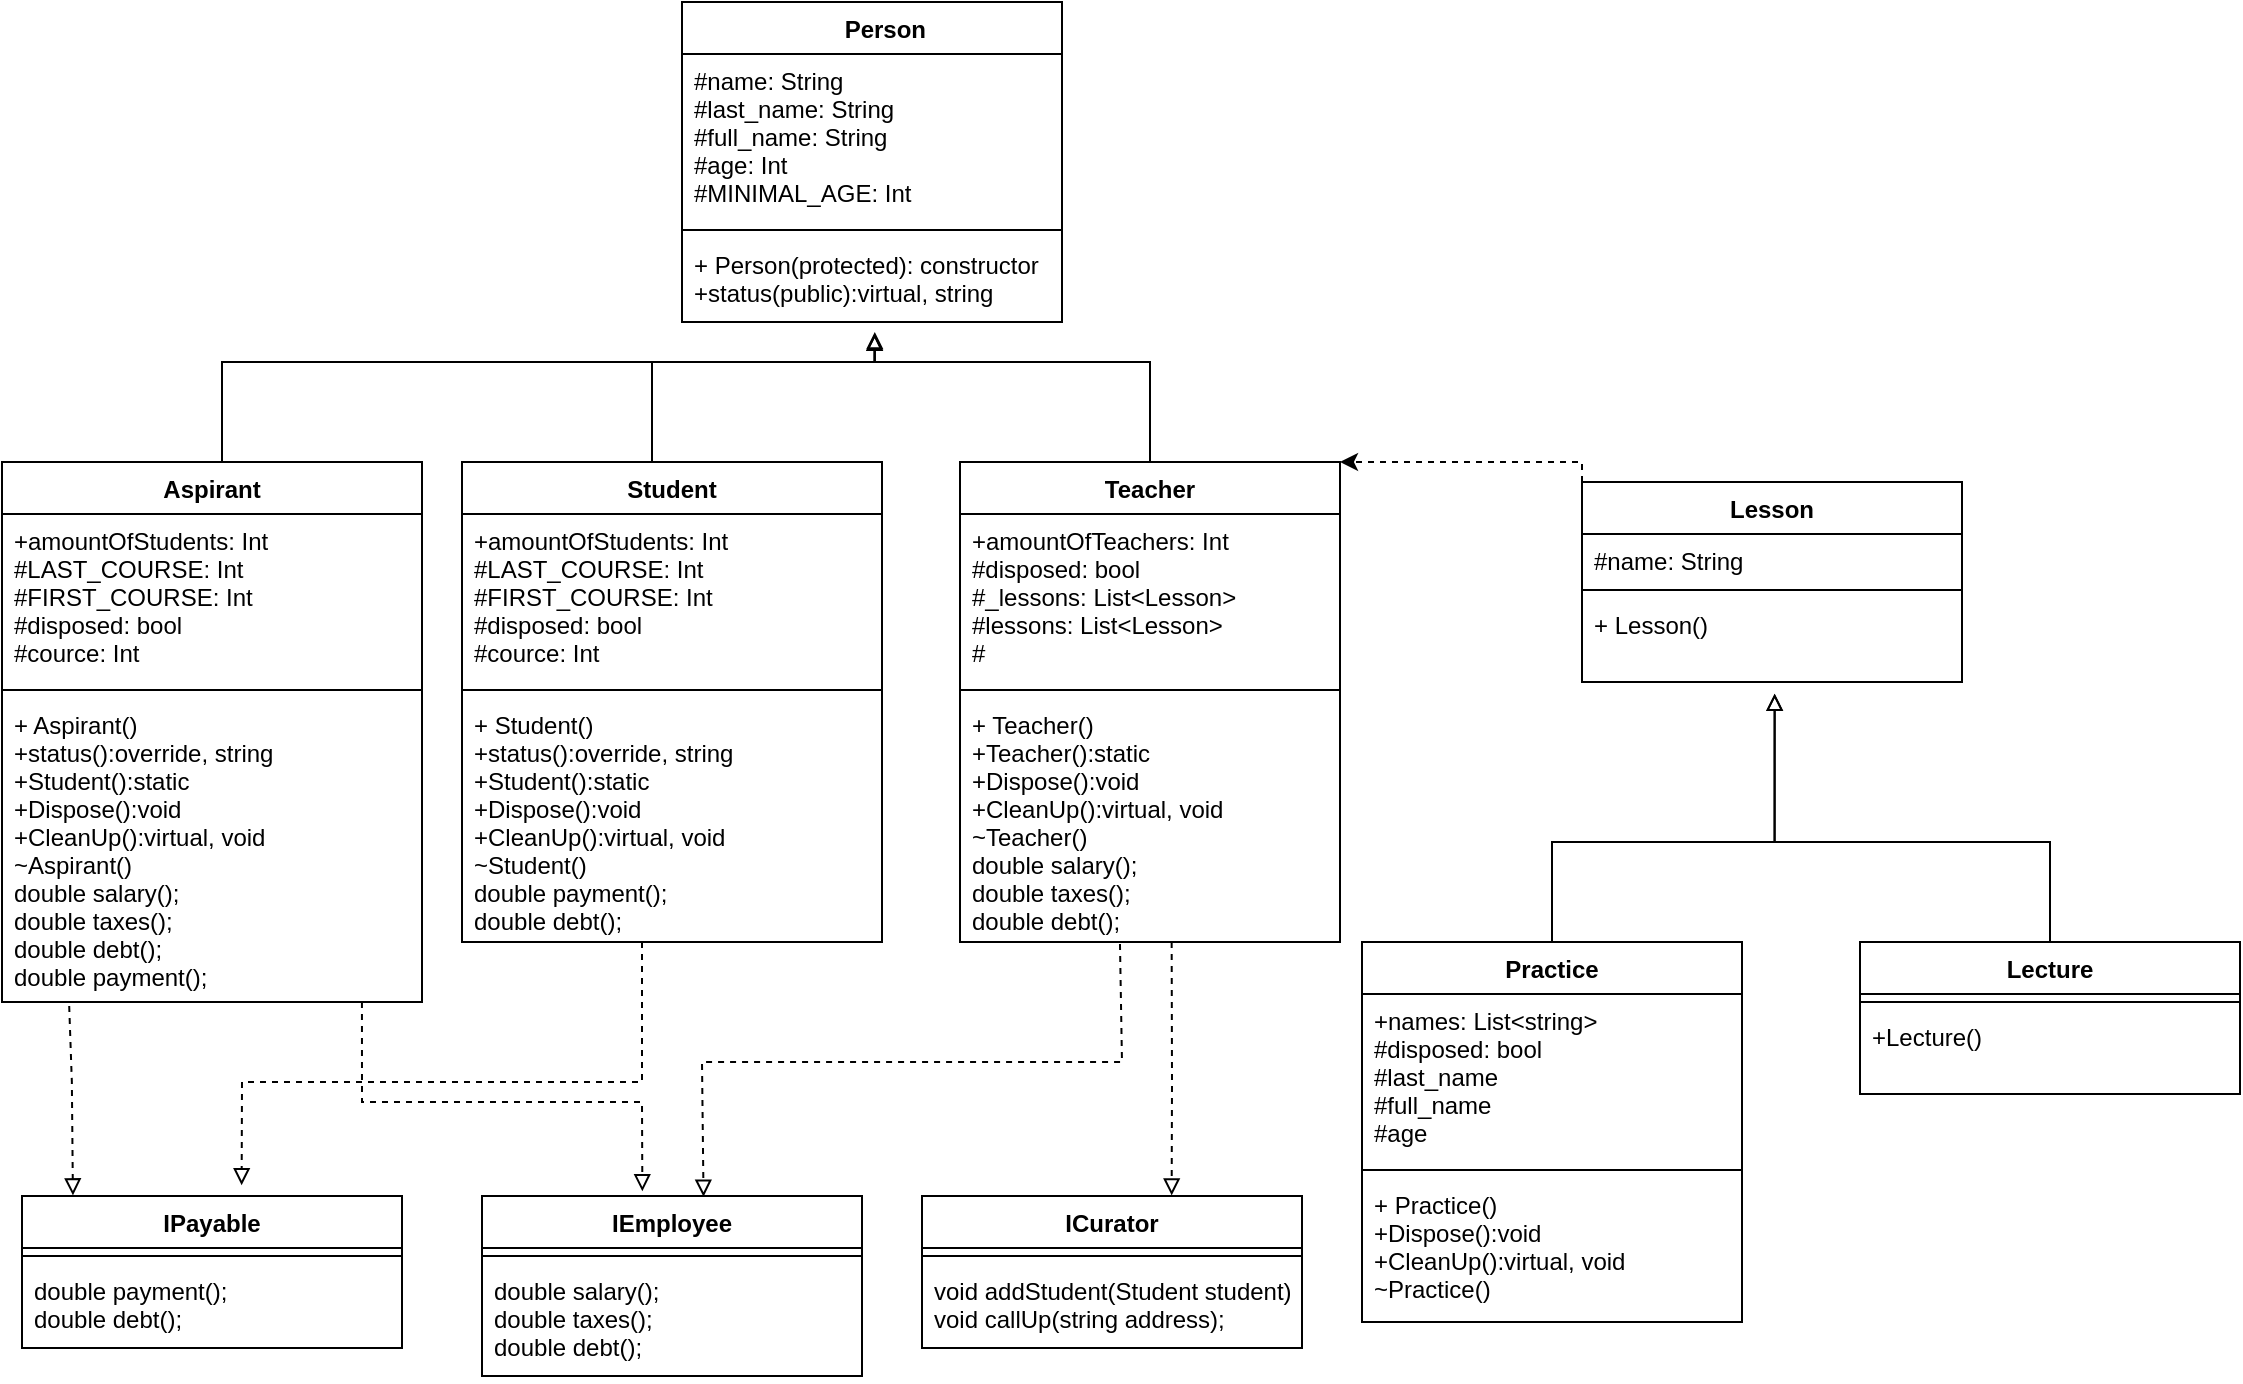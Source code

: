 <mxfile version="20.5.3" type="github">
  <diagram id="Dr2x7XwVAnWAEyWrlXYZ" name="Страница 1">
    <mxGraphModel dx="1627" dy="399" grid="1" gridSize="10" guides="1" tooltips="1" connect="1" arrows="1" fold="1" page="1" pageScale="1" pageWidth="827" pageHeight="1169" math="0" shadow="0">
      <root>
        <mxCell id="0" />
        <mxCell id="1" parent="0" />
        <mxCell id="Jb1I6QxxHUKZY7F4_cGY-1" value="    Person" style="swimlane;fontStyle=1;align=center;verticalAlign=top;childLayout=stackLayout;horizontal=1;startSize=26;horizontalStack=0;resizeParent=1;resizeParentMax=0;resizeLast=0;collapsible=1;marginBottom=0;" parent="1" vertex="1">
          <mxGeometry x="180" y="70" width="190" height="160" as="geometry" />
        </mxCell>
        <mxCell id="Jb1I6QxxHUKZY7F4_cGY-2" value="#name: String&#xa;#last_name: String&#xa;#full_name: String&#xa;#age: Int&#xa;#MINIMAL_AGE: Int" style="text;strokeColor=none;fillColor=none;align=left;verticalAlign=top;spacingLeft=4;spacingRight=4;overflow=hidden;rotatable=0;points=[[0,0.5],[1,0.5]];portConstraint=eastwest;" parent="Jb1I6QxxHUKZY7F4_cGY-1" vertex="1">
          <mxGeometry y="26" width="190" height="84" as="geometry" />
        </mxCell>
        <mxCell id="Jb1I6QxxHUKZY7F4_cGY-3" value="" style="line;strokeWidth=1;fillColor=none;align=left;verticalAlign=middle;spacingTop=-1;spacingLeft=3;spacingRight=3;rotatable=0;labelPosition=right;points=[];portConstraint=eastwest;strokeColor=inherit;" parent="Jb1I6QxxHUKZY7F4_cGY-1" vertex="1">
          <mxGeometry y="110" width="190" height="8" as="geometry" />
        </mxCell>
        <mxCell id="Jb1I6QxxHUKZY7F4_cGY-4" value="+ Person(protected): constructor&#xa;+status(public):virtual, string" style="text;strokeColor=none;fillColor=none;align=left;verticalAlign=top;spacingLeft=4;spacingRight=4;overflow=hidden;rotatable=0;points=[[0,0.5],[1,0.5]];portConstraint=eastwest;" parent="Jb1I6QxxHUKZY7F4_cGY-1" vertex="1">
          <mxGeometry y="118" width="190" height="42" as="geometry" />
        </mxCell>
        <mxCell id="Jb1I6QxxHUKZY7F4_cGY-13" style="edgeStyle=orthogonalEdgeStyle;rounded=0;orthogonalLoop=1;jettySize=auto;html=1;exitX=0.5;exitY=0;exitDx=0;exitDy=0;entryX=0.507;entryY=1.139;entryDx=0;entryDy=0;entryPerimeter=0;endArrow=block;endFill=0;" parent="1" source="Jb1I6QxxHUKZY7F4_cGY-5" target="Jb1I6QxxHUKZY7F4_cGY-4" edge="1">
          <mxGeometry relative="1" as="geometry">
            <Array as="points">
              <mxPoint x="165" y="250" />
              <mxPoint x="276" y="250" />
            </Array>
          </mxGeometry>
        </mxCell>
        <mxCell id="Jb1I6QxxHUKZY7F4_cGY-5" value="Student" style="swimlane;fontStyle=1;align=center;verticalAlign=top;childLayout=stackLayout;horizontal=1;startSize=26;horizontalStack=0;resizeParent=1;resizeParentMax=0;resizeLast=0;collapsible=1;marginBottom=0;" parent="1" vertex="1">
          <mxGeometry x="70" y="300" width="210" height="240" as="geometry" />
        </mxCell>
        <mxCell id="Jb1I6QxxHUKZY7F4_cGY-6" value="+amountOfStudents: Int&#xa;#LAST_COURSE: Int&#xa;#FIRST_COURSE: Int&#xa;#disposed: bool&#xa;#cource: Int&#xa;" style="text;strokeColor=none;fillColor=none;align=left;verticalAlign=top;spacingLeft=4;spacingRight=4;overflow=hidden;rotatable=0;points=[[0,0.5],[1,0.5]];portConstraint=eastwest;" parent="Jb1I6QxxHUKZY7F4_cGY-5" vertex="1">
          <mxGeometry y="26" width="210" height="84" as="geometry" />
        </mxCell>
        <mxCell id="Jb1I6QxxHUKZY7F4_cGY-7" value="" style="line;strokeWidth=1;fillColor=none;align=left;verticalAlign=middle;spacingTop=-1;spacingLeft=3;spacingRight=3;rotatable=0;labelPosition=right;points=[];portConstraint=eastwest;strokeColor=inherit;" parent="Jb1I6QxxHUKZY7F4_cGY-5" vertex="1">
          <mxGeometry y="110" width="210" height="8" as="geometry" />
        </mxCell>
        <mxCell id="Jb1I6QxxHUKZY7F4_cGY-8" value="+ Student()&#xa;+status():override, string&#xa;+Student():static&#xa;+Dispose():void&#xa;+CleanUp():virtual, void&#xa;~Student()&#xa;double payment();&#xa;double debt();&#xa;" style="text;strokeColor=none;fillColor=none;align=left;verticalAlign=top;spacingLeft=4;spacingRight=4;overflow=hidden;rotatable=0;points=[[0,0.5],[1,0.5]];portConstraint=eastwest;" parent="Jb1I6QxxHUKZY7F4_cGY-5" vertex="1">
          <mxGeometry y="118" width="210" height="122" as="geometry" />
        </mxCell>
        <mxCell id="Jb1I6QxxHUKZY7F4_cGY-14" style="edgeStyle=orthogonalEdgeStyle;rounded=0;orthogonalLoop=1;jettySize=auto;html=1;exitX=0.5;exitY=0;exitDx=0;exitDy=0;entryX=0.507;entryY=1.139;entryDx=0;entryDy=0;entryPerimeter=0;endArrow=block;endFill=0;" parent="1" source="Jb1I6QxxHUKZY7F4_cGY-9" target="Jb1I6QxxHUKZY7F4_cGY-4" edge="1">
          <mxGeometry relative="1" as="geometry">
            <Array as="points">
              <mxPoint x="414" y="250" />
              <mxPoint x="276" y="250" />
            </Array>
          </mxGeometry>
        </mxCell>
        <mxCell id="Jb1I6QxxHUKZY7F4_cGY-9" value="Teacher" style="swimlane;fontStyle=1;align=center;verticalAlign=top;childLayout=stackLayout;horizontal=1;startSize=26;horizontalStack=0;resizeParent=1;resizeParentMax=0;resizeLast=0;collapsible=1;marginBottom=0;" parent="1" vertex="1">
          <mxGeometry x="319" y="300" width="190" height="240" as="geometry" />
        </mxCell>
        <mxCell id="Jb1I6QxxHUKZY7F4_cGY-10" value="+amountOfTeachers: Int&#xa;#disposed: bool&#xa;#_lessons: List&lt;Lesson&gt;&#xa;#lessons: List&lt;Lesson&gt;&#xa;#&#xa;" style="text;strokeColor=none;fillColor=none;align=left;verticalAlign=top;spacingLeft=4;spacingRight=4;overflow=hidden;rotatable=0;points=[[0,0.5],[1,0.5]];portConstraint=eastwest;" parent="Jb1I6QxxHUKZY7F4_cGY-9" vertex="1">
          <mxGeometry y="26" width="190" height="84" as="geometry" />
        </mxCell>
        <mxCell id="Jb1I6QxxHUKZY7F4_cGY-11" value="" style="line;strokeWidth=1;fillColor=none;align=left;verticalAlign=middle;spacingTop=-1;spacingLeft=3;spacingRight=3;rotatable=0;labelPosition=right;points=[];portConstraint=eastwest;strokeColor=inherit;" parent="Jb1I6QxxHUKZY7F4_cGY-9" vertex="1">
          <mxGeometry y="110" width="190" height="8" as="geometry" />
        </mxCell>
        <mxCell id="Jb1I6QxxHUKZY7F4_cGY-12" value="+ Teacher()&#xa;+Teacher():static&#xa;+Dispose():void&#xa;+CleanUp():virtual, void&#xa;~Teacher()&#xa;double salary();&#xa;double taxes();&#xa;double debt();" style="text;strokeColor=none;fillColor=none;align=left;verticalAlign=top;spacingLeft=4;spacingRight=4;overflow=hidden;rotatable=0;points=[[0,0.5],[1,0.5]];portConstraint=eastwest;" parent="Jb1I6QxxHUKZY7F4_cGY-9" vertex="1">
          <mxGeometry y="118" width="190" height="122" as="geometry" />
        </mxCell>
        <mxCell id="Jb1I6QxxHUKZY7F4_cGY-29" style="edgeStyle=orthogonalEdgeStyle;rounded=0;orthogonalLoop=1;jettySize=auto;html=1;exitX=0;exitY=0;exitDx=0;exitDy=0;entryX=1;entryY=0;entryDx=0;entryDy=0;endArrow=classic;endFill=1;dashed=1;" parent="1" source="Jb1I6QxxHUKZY7F4_cGY-15" target="Jb1I6QxxHUKZY7F4_cGY-9" edge="1">
          <mxGeometry relative="1" as="geometry">
            <Array as="points">
              <mxPoint x="630" y="300" />
            </Array>
          </mxGeometry>
        </mxCell>
        <mxCell id="Jb1I6QxxHUKZY7F4_cGY-15" value="Lesson" style="swimlane;fontStyle=1;align=center;verticalAlign=top;childLayout=stackLayout;horizontal=1;startSize=26;horizontalStack=0;resizeParent=1;resizeParentMax=0;resizeLast=0;collapsible=1;marginBottom=0;" parent="1" vertex="1">
          <mxGeometry x="630" y="310" width="190" height="100" as="geometry" />
        </mxCell>
        <mxCell id="Jb1I6QxxHUKZY7F4_cGY-16" value="#name: String&#xa;" style="text;strokeColor=none;fillColor=none;align=left;verticalAlign=top;spacingLeft=4;spacingRight=4;overflow=hidden;rotatable=0;points=[[0,0.5],[1,0.5]];portConstraint=eastwest;" parent="Jb1I6QxxHUKZY7F4_cGY-15" vertex="1">
          <mxGeometry y="26" width="190" height="24" as="geometry" />
        </mxCell>
        <mxCell id="Jb1I6QxxHUKZY7F4_cGY-17" value="" style="line;strokeWidth=1;fillColor=none;align=left;verticalAlign=middle;spacingTop=-1;spacingLeft=3;spacingRight=3;rotatable=0;labelPosition=right;points=[];portConstraint=eastwest;strokeColor=inherit;" parent="Jb1I6QxxHUKZY7F4_cGY-15" vertex="1">
          <mxGeometry y="50" width="190" height="8" as="geometry" />
        </mxCell>
        <mxCell id="Jb1I6QxxHUKZY7F4_cGY-18" value="+ Lesson()" style="text;strokeColor=none;fillColor=none;align=left;verticalAlign=top;spacingLeft=4;spacingRight=4;overflow=hidden;rotatable=0;points=[[0,0.5],[1,0.5]];portConstraint=eastwest;" parent="Jb1I6QxxHUKZY7F4_cGY-15" vertex="1">
          <mxGeometry y="58" width="190" height="42" as="geometry" />
        </mxCell>
        <mxCell id="Jb1I6QxxHUKZY7F4_cGY-19" style="edgeStyle=orthogonalEdgeStyle;rounded=0;orthogonalLoop=1;jettySize=auto;html=1;exitX=0.5;exitY=0;exitDx=0;exitDy=0;entryX=0.507;entryY=1.139;entryDx=0;entryDy=0;entryPerimeter=0;endArrow=block;endFill=0;" parent="1" source="Jb1I6QxxHUKZY7F4_cGY-20" target="Jb1I6QxxHUKZY7F4_cGY-18" edge="1">
          <mxGeometry relative="1" as="geometry">
            <Array as="points">
              <mxPoint x="615" y="490" />
              <mxPoint x="726" y="490" />
            </Array>
          </mxGeometry>
        </mxCell>
        <mxCell id="Jb1I6QxxHUKZY7F4_cGY-20" value="Practice" style="swimlane;fontStyle=1;align=center;verticalAlign=top;childLayout=stackLayout;horizontal=1;startSize=26;horizontalStack=0;resizeParent=1;resizeParentMax=0;resizeLast=0;collapsible=1;marginBottom=0;" parent="1" vertex="1">
          <mxGeometry x="520" y="540" width="190" height="190" as="geometry" />
        </mxCell>
        <mxCell id="Jb1I6QxxHUKZY7F4_cGY-21" value="+names: List&lt;string&gt;&#xa;#disposed: bool&#xa;#last_name&#xa;#full_name&#xa;#age&#xa;" style="text;strokeColor=none;fillColor=none;align=left;verticalAlign=top;spacingLeft=4;spacingRight=4;overflow=hidden;rotatable=0;points=[[0,0.5],[1,0.5]];portConstraint=eastwest;" parent="Jb1I6QxxHUKZY7F4_cGY-20" vertex="1">
          <mxGeometry y="26" width="190" height="84" as="geometry" />
        </mxCell>
        <mxCell id="Jb1I6QxxHUKZY7F4_cGY-22" value="" style="line;strokeWidth=1;fillColor=none;align=left;verticalAlign=middle;spacingTop=-1;spacingLeft=3;spacingRight=3;rotatable=0;labelPosition=right;points=[];portConstraint=eastwest;strokeColor=inherit;" parent="Jb1I6QxxHUKZY7F4_cGY-20" vertex="1">
          <mxGeometry y="110" width="190" height="8" as="geometry" />
        </mxCell>
        <mxCell id="Jb1I6QxxHUKZY7F4_cGY-23" value="+ Practice()&#xa;+Dispose():void&#xa;+CleanUp():virtual, void&#xa;~Practice()" style="text;strokeColor=none;fillColor=none;align=left;verticalAlign=top;spacingLeft=4;spacingRight=4;overflow=hidden;rotatable=0;points=[[0,0.5],[1,0.5]];portConstraint=eastwest;" parent="Jb1I6QxxHUKZY7F4_cGY-20" vertex="1">
          <mxGeometry y="118" width="190" height="72" as="geometry" />
        </mxCell>
        <mxCell id="Jb1I6QxxHUKZY7F4_cGY-24" style="edgeStyle=orthogonalEdgeStyle;rounded=0;orthogonalLoop=1;jettySize=auto;html=1;exitX=0.5;exitY=0;exitDx=0;exitDy=0;entryX=0.507;entryY=1.139;entryDx=0;entryDy=0;entryPerimeter=0;endArrow=block;endFill=0;" parent="1" source="Jb1I6QxxHUKZY7F4_cGY-25" target="Jb1I6QxxHUKZY7F4_cGY-18" edge="1">
          <mxGeometry relative="1" as="geometry">
            <Array as="points">
              <mxPoint x="864" y="490" />
              <mxPoint x="726" y="490" />
            </Array>
          </mxGeometry>
        </mxCell>
        <mxCell id="Jb1I6QxxHUKZY7F4_cGY-25" value="Lecture" style="swimlane;fontStyle=1;align=center;verticalAlign=top;childLayout=stackLayout;horizontal=1;startSize=26;horizontalStack=0;resizeParent=1;resizeParentMax=0;resizeLast=0;collapsible=1;marginBottom=0;" parent="1" vertex="1">
          <mxGeometry x="769" y="540" width="190" height="76" as="geometry" />
        </mxCell>
        <mxCell id="Jb1I6QxxHUKZY7F4_cGY-27" value="" style="line;strokeWidth=1;fillColor=none;align=left;verticalAlign=middle;spacingTop=-1;spacingLeft=3;spacingRight=3;rotatable=0;labelPosition=right;points=[];portConstraint=eastwest;strokeColor=inherit;" parent="Jb1I6QxxHUKZY7F4_cGY-25" vertex="1">
          <mxGeometry y="26" width="190" height="8" as="geometry" />
        </mxCell>
        <mxCell id="Jb1I6QxxHUKZY7F4_cGY-28" value="+Lecture()" style="text;strokeColor=none;fillColor=none;align=left;verticalAlign=top;spacingLeft=4;spacingRight=4;overflow=hidden;rotatable=0;points=[[0,0.5],[1,0.5]];portConstraint=eastwest;" parent="Jb1I6QxxHUKZY7F4_cGY-25" vertex="1">
          <mxGeometry y="34" width="190" height="42" as="geometry" />
        </mxCell>
        <mxCell id="9paZ88hgSjCSW_7utqk2-1" value="IPayable" style="swimlane;fontStyle=1;align=center;verticalAlign=top;childLayout=stackLayout;horizontal=1;startSize=26;horizontalStack=0;resizeParent=1;resizeParentMax=0;resizeLast=0;collapsible=1;marginBottom=0;" vertex="1" parent="1">
          <mxGeometry x="-150" y="667" width="190" height="76" as="geometry" />
        </mxCell>
        <mxCell id="9paZ88hgSjCSW_7utqk2-2" value="" style="line;strokeWidth=1;fillColor=none;align=left;verticalAlign=middle;spacingTop=-1;spacingLeft=3;spacingRight=3;rotatable=0;labelPosition=right;points=[];portConstraint=eastwest;strokeColor=inherit;" vertex="1" parent="9paZ88hgSjCSW_7utqk2-1">
          <mxGeometry y="26" width="190" height="8" as="geometry" />
        </mxCell>
        <mxCell id="9paZ88hgSjCSW_7utqk2-3" value="double payment();&#xa;double debt();&#xa;" style="text;strokeColor=none;fillColor=none;align=left;verticalAlign=top;spacingLeft=4;spacingRight=4;overflow=hidden;rotatable=0;points=[[0,0.5],[1,0.5]];portConstraint=eastwest;" vertex="1" parent="9paZ88hgSjCSW_7utqk2-1">
          <mxGeometry y="34" width="190" height="42" as="geometry" />
        </mxCell>
        <mxCell id="9paZ88hgSjCSW_7utqk2-4" value="IEmployee" style="swimlane;fontStyle=1;align=center;verticalAlign=top;childLayout=stackLayout;horizontal=1;startSize=26;horizontalStack=0;resizeParent=1;resizeParentMax=0;resizeLast=0;collapsible=1;marginBottom=0;" vertex="1" parent="1">
          <mxGeometry x="80" y="667" width="190" height="90" as="geometry" />
        </mxCell>
        <mxCell id="9paZ88hgSjCSW_7utqk2-5" value="" style="line;strokeWidth=1;fillColor=none;align=left;verticalAlign=middle;spacingTop=-1;spacingLeft=3;spacingRight=3;rotatable=0;labelPosition=right;points=[];portConstraint=eastwest;strokeColor=inherit;" vertex="1" parent="9paZ88hgSjCSW_7utqk2-4">
          <mxGeometry y="26" width="190" height="8" as="geometry" />
        </mxCell>
        <mxCell id="9paZ88hgSjCSW_7utqk2-6" value="double salary();&#xa;double taxes();&#xa;double debt();" style="text;strokeColor=none;fillColor=none;align=left;verticalAlign=top;spacingLeft=4;spacingRight=4;overflow=hidden;rotatable=0;points=[[0,0.5],[1,0.5]];portConstraint=eastwest;" vertex="1" parent="9paZ88hgSjCSW_7utqk2-4">
          <mxGeometry y="34" width="190" height="56" as="geometry" />
        </mxCell>
        <mxCell id="9paZ88hgSjCSW_7utqk2-7" value="ICurator" style="swimlane;fontStyle=1;align=center;verticalAlign=top;childLayout=stackLayout;horizontal=1;startSize=26;horizontalStack=0;resizeParent=1;resizeParentMax=0;resizeLast=0;collapsible=1;marginBottom=0;" vertex="1" parent="1">
          <mxGeometry x="300" y="667" width="190" height="76" as="geometry" />
        </mxCell>
        <mxCell id="9paZ88hgSjCSW_7utqk2-8" value="" style="line;strokeWidth=1;fillColor=none;align=left;verticalAlign=middle;spacingTop=-1;spacingLeft=3;spacingRight=3;rotatable=0;labelPosition=right;points=[];portConstraint=eastwest;strokeColor=inherit;" vertex="1" parent="9paZ88hgSjCSW_7utqk2-7">
          <mxGeometry y="26" width="190" height="8" as="geometry" />
        </mxCell>
        <mxCell id="9paZ88hgSjCSW_7utqk2-9" value="void addStudent(Student student);&#xa;void callUp(string address);" style="text;strokeColor=none;fillColor=none;align=left;verticalAlign=top;spacingLeft=4;spacingRight=4;overflow=hidden;rotatable=0;points=[[0,0.5],[1,0.5]];portConstraint=eastwest;" vertex="1" parent="9paZ88hgSjCSW_7utqk2-7">
          <mxGeometry y="34" width="190" height="42" as="geometry" />
        </mxCell>
        <mxCell id="9paZ88hgSjCSW_7utqk2-14" style="edgeStyle=orthogonalEdgeStyle;rounded=0;orthogonalLoop=1;jettySize=auto;html=1;exitX=0.5;exitY=0;exitDx=0;exitDy=0;entryX=0.481;entryY=1.119;entryDx=0;entryDy=0;entryPerimeter=0;endArrow=block;endFill=0;" edge="1" parent="1">
          <mxGeometry relative="1" as="geometry">
            <mxPoint x="-50" y="300" as="sourcePoint" />
            <mxPoint x="276.39" y="234.998" as="targetPoint" />
            <Array as="points">
              <mxPoint x="-50" y="250" />
              <mxPoint x="276" y="250" />
            </Array>
          </mxGeometry>
        </mxCell>
        <mxCell id="9paZ88hgSjCSW_7utqk2-10" value="Aspirant" style="swimlane;fontStyle=1;align=center;verticalAlign=top;childLayout=stackLayout;horizontal=1;startSize=26;horizontalStack=0;resizeParent=1;resizeParentMax=0;resizeLast=0;collapsible=1;marginBottom=0;" vertex="1" parent="1">
          <mxGeometry x="-160" y="300" width="210" height="270" as="geometry" />
        </mxCell>
        <mxCell id="9paZ88hgSjCSW_7utqk2-11" value="+amountOfStudents: Int&#xa;#LAST_COURSE: Int&#xa;#FIRST_COURSE: Int&#xa;#disposed: bool&#xa;#cource: Int&#xa;" style="text;strokeColor=none;fillColor=none;align=left;verticalAlign=top;spacingLeft=4;spacingRight=4;overflow=hidden;rotatable=0;points=[[0,0.5],[1,0.5]];portConstraint=eastwest;" vertex="1" parent="9paZ88hgSjCSW_7utqk2-10">
          <mxGeometry y="26" width="210" height="84" as="geometry" />
        </mxCell>
        <mxCell id="9paZ88hgSjCSW_7utqk2-12" value="" style="line;strokeWidth=1;fillColor=none;align=left;verticalAlign=middle;spacingTop=-1;spacingLeft=3;spacingRight=3;rotatable=0;labelPosition=right;points=[];portConstraint=eastwest;strokeColor=inherit;" vertex="1" parent="9paZ88hgSjCSW_7utqk2-10">
          <mxGeometry y="110" width="210" height="8" as="geometry" />
        </mxCell>
        <mxCell id="9paZ88hgSjCSW_7utqk2-13" value="+ Aspirant()&#xa;+status():override, string&#xa;+Student():static&#xa;+Dispose():void&#xa;+CleanUp():virtual, void&#xa;~Aspirant()&#xa;double salary();&#xa;double taxes();&#xa;double debt();&#xa;double payment();" style="text;strokeColor=none;fillColor=none;align=left;verticalAlign=top;spacingLeft=4;spacingRight=4;overflow=hidden;rotatable=0;points=[[0,0.5],[1,0.5]];portConstraint=eastwest;" vertex="1" parent="9paZ88hgSjCSW_7utqk2-10">
          <mxGeometry y="118" width="210" height="152" as="geometry" />
        </mxCell>
        <mxCell id="9paZ88hgSjCSW_7utqk2-16" value="" style="endArrow=block;html=1;rounded=0;entryX=0.578;entryY=-0.071;entryDx=0;entryDy=0;entryPerimeter=0;dashed=1;endFill=0;" edge="1" parent="1" target="9paZ88hgSjCSW_7utqk2-1">
          <mxGeometry width="50" height="50" relative="1" as="geometry">
            <mxPoint x="160" y="540" as="sourcePoint" />
            <mxPoint x="360" y="560" as="targetPoint" />
            <Array as="points">
              <mxPoint x="160" y="610" />
              <mxPoint x="-40" y="610" />
            </Array>
          </mxGeometry>
        </mxCell>
        <mxCell id="9paZ88hgSjCSW_7utqk2-17" value="" style="endArrow=block;html=1;rounded=0;exitX=0.421;exitY=1.008;exitDx=0;exitDy=0;exitPerimeter=0;entryX=0.583;entryY=0.004;entryDx=0;entryDy=0;entryPerimeter=0;dashed=1;endFill=0;" edge="1" parent="1" source="Jb1I6QxxHUKZY7F4_cGY-12" target="9paZ88hgSjCSW_7utqk2-4">
          <mxGeometry width="50" height="50" relative="1" as="geometry">
            <mxPoint x="260" y="630" as="sourcePoint" />
            <mxPoint x="310" y="580" as="targetPoint" />
            <Array as="points">
              <mxPoint x="400" y="600" />
              <mxPoint x="190" y="600" />
            </Array>
          </mxGeometry>
        </mxCell>
        <mxCell id="9paZ88hgSjCSW_7utqk2-18" value="" style="endArrow=block;html=1;rounded=0;exitX=0.557;exitY=1;exitDx=0;exitDy=0;exitPerimeter=0;entryX=0.657;entryY=-0.004;entryDx=0;entryDy=0;entryPerimeter=0;dashed=1;endFill=0;" edge="1" parent="1" source="Jb1I6QxxHUKZY7F4_cGY-12" target="9paZ88hgSjCSW_7utqk2-7">
          <mxGeometry width="50" height="50" relative="1" as="geometry">
            <mxPoint x="424.76" y="554.636" as="sourcePoint" />
            <mxPoint x="200.77" y="677.36" as="targetPoint" />
            <Array as="points">
              <mxPoint x="425" y="610" />
            </Array>
          </mxGeometry>
        </mxCell>
        <mxCell id="9paZ88hgSjCSW_7utqk2-19" value="" style="endArrow=block;html=1;rounded=0;exitX=0.857;exitY=1;exitDx=0;exitDy=0;exitPerimeter=0;entryX=0.422;entryY=-0.026;entryDx=0;entryDy=0;entryPerimeter=0;dashed=1;endFill=0;" edge="1" parent="1" source="9paZ88hgSjCSW_7utqk2-13" target="9paZ88hgSjCSW_7utqk2-4">
          <mxGeometry width="50" height="50" relative="1" as="geometry">
            <mxPoint x="434.76" y="564.636" as="sourcePoint" />
            <mxPoint x="210.77" y="687.36" as="targetPoint" />
            <Array as="points">
              <mxPoint x="20" y="620" />
              <mxPoint x="160" y="620" />
            </Array>
          </mxGeometry>
        </mxCell>
        <mxCell id="9paZ88hgSjCSW_7utqk2-20" value="" style="endArrow=block;html=1;rounded=0;exitX=0.16;exitY=1.013;exitDx=0;exitDy=0;exitPerimeter=0;entryX=0.134;entryY=-0.004;entryDx=0;entryDy=0;entryPerimeter=0;dashed=1;endFill=0;" edge="1" parent="1" source="9paZ88hgSjCSW_7utqk2-13" target="9paZ88hgSjCSW_7utqk2-1">
          <mxGeometry width="50" height="50" relative="1" as="geometry">
            <mxPoint x="-125.1" y="560.0" as="sourcePoint" />
            <mxPoint x="15.11" y="654.66" as="targetPoint" />
            <Array as="points">
              <mxPoint x="-125.07" y="610" />
            </Array>
          </mxGeometry>
        </mxCell>
      </root>
    </mxGraphModel>
  </diagram>
</mxfile>

